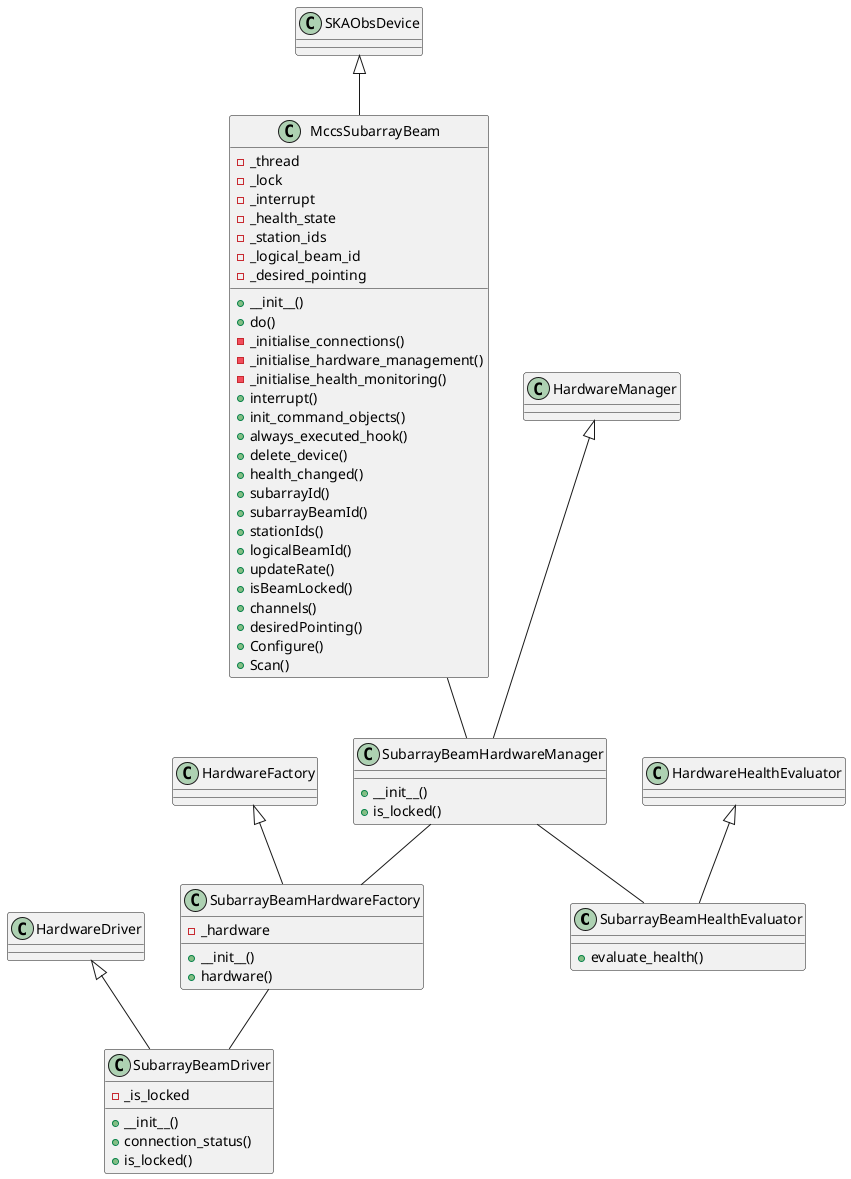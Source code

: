 @startuml
class SubarrayBeamHealthEvaluator
SubarrayBeamHealthEvaluator : +evaluate_health()
class SubarrayBeamDriver
SubarrayBeamDriver : +__init__()
SubarrayBeamDriver : +connection_status()
SubarrayBeamDriver : +is_locked()
class SubarrayBeamHardwareFactory
SubarrayBeamHardwareFactory : +__init__()
SubarrayBeamHardwareFactory : +hardware()
class SubarrayBeamHardwareManager
SubarrayBeamHardwareManager : +__init__()
SubarrayBeamHardwareManager : +is_locked()
class MccsSubarrayBeam
MccsSubarrayBeam : +__init__()
MccsSubarrayBeam : +do()
MccsSubarrayBeam : -_initialise_connections()
MccsSubarrayBeam : -_initialise_hardware_management()
MccsSubarrayBeam : -_initialise_health_monitoring()
MccsSubarrayBeam : +interrupt()
MccsSubarrayBeam : +init_command_objects()
MccsSubarrayBeam : +always_executed_hook()
MccsSubarrayBeam : +delete_device()
MccsSubarrayBeam : +health_changed()
MccsSubarrayBeam : +subarrayId()
MccsSubarrayBeam : +subarrayBeamId()
MccsSubarrayBeam : +stationIds()
MccsSubarrayBeam : +logicalBeamId()
MccsSubarrayBeam : +updateRate()
MccsSubarrayBeam : +isBeamLocked()
MccsSubarrayBeam : +channels()
MccsSubarrayBeam : +desiredPointing()
MccsSubarrayBeam : +Configure()
MccsSubarrayBeam : +Scan()
SubarrayBeamDriver : -_is_locked
SubarrayBeamHardwareFactory : -_hardware
MccsSubarrayBeam : -_thread
MccsSubarrayBeam : -_lock
MccsSubarrayBeam : -_interrupt
MccsSubarrayBeam : -_health_state
MccsSubarrayBeam : -_station_ids
MccsSubarrayBeam : -_logical_beam_id
MccsSubarrayBeam : -_desired_pointing

HardwareHealthEvaluator <|-- SubarrayBeamHealthEvaluator
HardwareDriver <|-- SubarrayBeamDriver
HardwareFactory <|-- SubarrayBeamHardwareFactory
HardwareManager <|-- SubarrayBeamHardwareManager
SKAObsDevice <|-- MccsSubarrayBeam
SubarrayBeamHardwareFactory -- SubarrayBeamDriver
SubarrayBeamHardwareManager -- SubarrayBeamHardwareFactory
SubarrayBeamHardwareManager -- SubarrayBeamHealthEvaluator
MccsSubarrayBeam -- SubarrayBeamHardwareManager
@enduml
